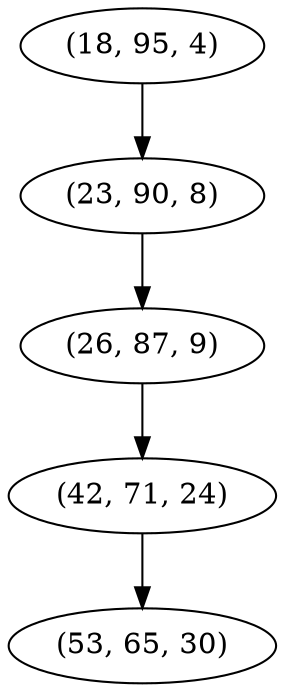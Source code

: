 digraph tree {
    "(18, 95, 4)";
    "(23, 90, 8)";
    "(26, 87, 9)";
    "(42, 71, 24)";
    "(53, 65, 30)";
    "(18, 95, 4)" -> "(23, 90, 8)";
    "(23, 90, 8)" -> "(26, 87, 9)";
    "(26, 87, 9)" -> "(42, 71, 24)";
    "(42, 71, 24)" -> "(53, 65, 30)";
}
